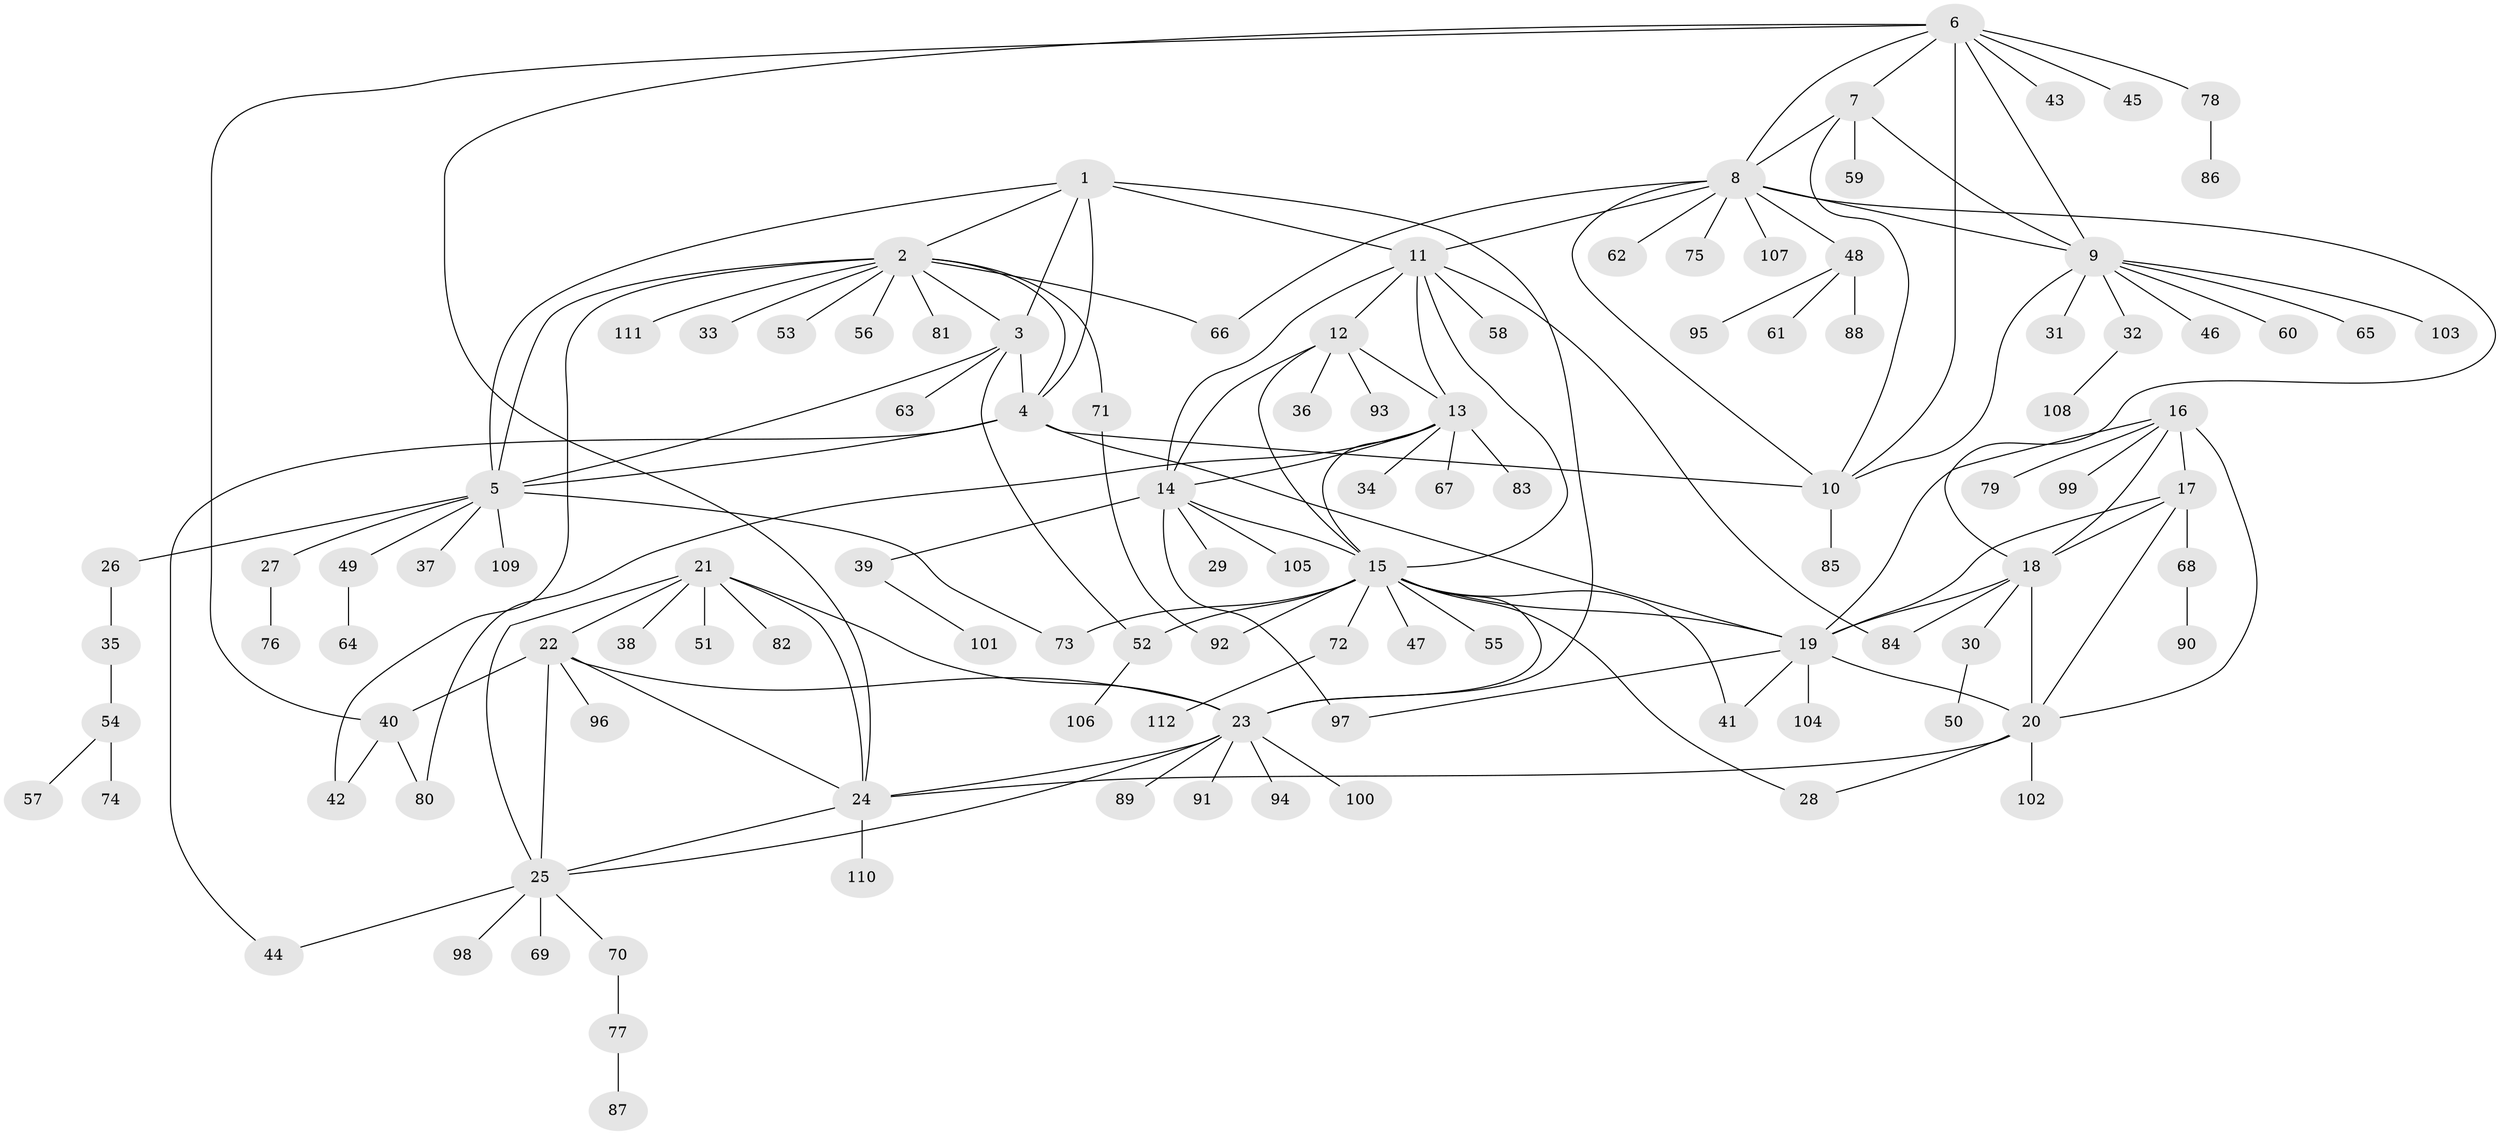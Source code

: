 // Generated by graph-tools (version 1.1) at 2025/11/02/27/25 16:11:35]
// undirected, 112 vertices, 159 edges
graph export_dot {
graph [start="1"]
  node [color=gray90,style=filled];
  1;
  2;
  3;
  4;
  5;
  6;
  7;
  8;
  9;
  10;
  11;
  12;
  13;
  14;
  15;
  16;
  17;
  18;
  19;
  20;
  21;
  22;
  23;
  24;
  25;
  26;
  27;
  28;
  29;
  30;
  31;
  32;
  33;
  34;
  35;
  36;
  37;
  38;
  39;
  40;
  41;
  42;
  43;
  44;
  45;
  46;
  47;
  48;
  49;
  50;
  51;
  52;
  53;
  54;
  55;
  56;
  57;
  58;
  59;
  60;
  61;
  62;
  63;
  64;
  65;
  66;
  67;
  68;
  69;
  70;
  71;
  72;
  73;
  74;
  75;
  76;
  77;
  78;
  79;
  80;
  81;
  82;
  83;
  84;
  85;
  86;
  87;
  88;
  89;
  90;
  91;
  92;
  93;
  94;
  95;
  96;
  97;
  98;
  99;
  100;
  101;
  102;
  103;
  104;
  105;
  106;
  107;
  108;
  109;
  110;
  111;
  112;
  1 -- 2;
  1 -- 3;
  1 -- 4;
  1 -- 5;
  1 -- 11;
  1 -- 23;
  2 -- 3;
  2 -- 4;
  2 -- 5;
  2 -- 33;
  2 -- 42;
  2 -- 53;
  2 -- 56;
  2 -- 66;
  2 -- 71;
  2 -- 81;
  2 -- 111;
  3 -- 4;
  3 -- 5;
  3 -- 52;
  3 -- 63;
  4 -- 5;
  4 -- 10;
  4 -- 19;
  4 -- 44;
  5 -- 26;
  5 -- 27;
  5 -- 37;
  5 -- 49;
  5 -- 73;
  5 -- 109;
  6 -- 7;
  6 -- 8;
  6 -- 9;
  6 -- 10;
  6 -- 24;
  6 -- 40;
  6 -- 43;
  6 -- 45;
  6 -- 78;
  7 -- 8;
  7 -- 9;
  7 -- 10;
  7 -- 59;
  8 -- 9;
  8 -- 10;
  8 -- 11;
  8 -- 18;
  8 -- 48;
  8 -- 62;
  8 -- 66;
  8 -- 75;
  8 -- 107;
  9 -- 10;
  9 -- 31;
  9 -- 32;
  9 -- 46;
  9 -- 60;
  9 -- 65;
  9 -- 103;
  10 -- 85;
  11 -- 12;
  11 -- 13;
  11 -- 14;
  11 -- 15;
  11 -- 58;
  11 -- 84;
  12 -- 13;
  12 -- 14;
  12 -- 15;
  12 -- 36;
  12 -- 93;
  13 -- 14;
  13 -- 15;
  13 -- 34;
  13 -- 67;
  13 -- 80;
  13 -- 83;
  14 -- 15;
  14 -- 29;
  14 -- 39;
  14 -- 97;
  14 -- 105;
  15 -- 19;
  15 -- 23;
  15 -- 28;
  15 -- 41;
  15 -- 47;
  15 -- 52;
  15 -- 55;
  15 -- 72;
  15 -- 73;
  15 -- 92;
  16 -- 17;
  16 -- 18;
  16 -- 19;
  16 -- 20;
  16 -- 79;
  16 -- 99;
  17 -- 18;
  17 -- 19;
  17 -- 20;
  17 -- 68;
  18 -- 19;
  18 -- 20;
  18 -- 30;
  18 -- 84;
  19 -- 20;
  19 -- 41;
  19 -- 97;
  19 -- 104;
  20 -- 24;
  20 -- 28;
  20 -- 102;
  21 -- 22;
  21 -- 23;
  21 -- 24;
  21 -- 25;
  21 -- 38;
  21 -- 51;
  21 -- 82;
  22 -- 23;
  22 -- 24;
  22 -- 25;
  22 -- 40;
  22 -- 96;
  23 -- 24;
  23 -- 25;
  23 -- 89;
  23 -- 91;
  23 -- 94;
  23 -- 100;
  24 -- 25;
  24 -- 110;
  25 -- 44;
  25 -- 69;
  25 -- 70;
  25 -- 98;
  26 -- 35;
  27 -- 76;
  30 -- 50;
  32 -- 108;
  35 -- 54;
  39 -- 101;
  40 -- 42;
  40 -- 80;
  48 -- 61;
  48 -- 88;
  48 -- 95;
  49 -- 64;
  52 -- 106;
  54 -- 57;
  54 -- 74;
  68 -- 90;
  70 -- 77;
  71 -- 92;
  72 -- 112;
  77 -- 87;
  78 -- 86;
}
